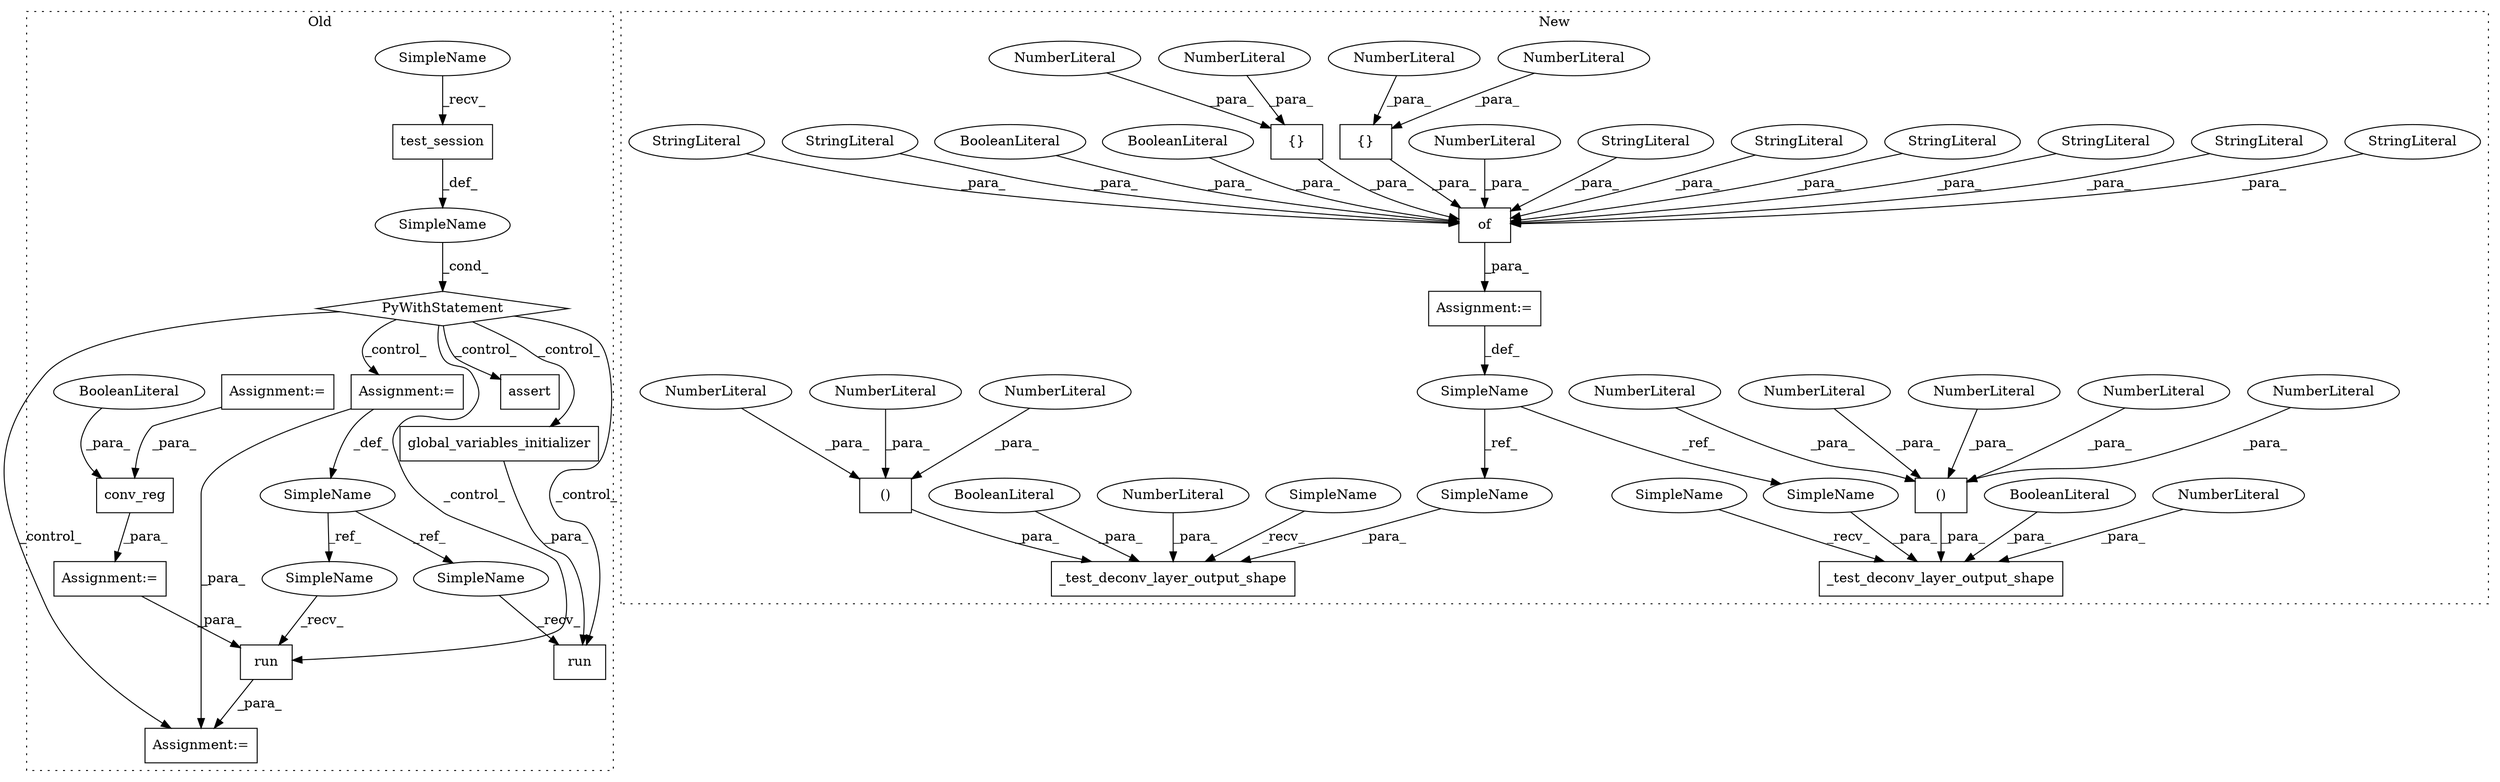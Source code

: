 digraph G {
subgraph cluster0 {
1 [label="run" a="32" s="7245,7261" l="4,1" shape="box"];
3 [label="Assignment:=" a="7" s="7239" l="1" shape="box"];
4 [label="Assignment:=" a="7" s="7068" l="1" shape="box"];
5 [label="Assignment:=" a="7" s="7162" l="4" shape="box"];
6 [label="run" a="32" s="7179,7224" l="4,1" shape="box"];
7 [label="PyWithStatement" a="104" s="7119,7148" l="10,2" shape="diamond"];
8 [label="SimpleName" a="42" s="7162" l="4" shape="ellipse"];
9 [label="SimpleName" a="42" s="" l="" shape="ellipse"];
10 [label="test_session" a="32" s="7134" l="14" shape="box"];
11 [label="global_variables_initializer" a="32" s="7194" l="30" shape="box"];
12 [label="Assignment:=" a="7" s="6927" l="1" shape="box"];
13 [label="assert" a="32" s="7275,7372" l="22,1" shape="box"];
18 [label="conv_reg" a="32" s="7069,7091" l="9,1" shape="box"];
19 [label="BooleanLiteral" a="9" s="7083" l="4" shape="ellipse"];
51 [label="SimpleName" a="42" s="7129" l="4" shape="ellipse"];
54 [label="SimpleName" a="42" s="7240" l="4" shape="ellipse"];
55 [label="SimpleName" a="42" s="7174" l="4" shape="ellipse"];
label = "Old";
style="dotted";
}
subgraph cluster1 {
2 [label="()" a="106" s="7253" l="61" shape="box"];
14 [label="NumberLiteral" a="34" s="7253" l="1" shape="ellipse"];
15 [label="NumberLiteral" a="34" s="7282" l="2" shape="ellipse"];
16 [label="NumberLiteral" a="34" s="7312" l="2" shape="ellipse"];
17 [label="NumberLiteral" a="34" s="7297" l="2" shape="ellipse"];
20 [label="_test_deconv_layer_output_shape" a="32" s="7202,7324" l="32,1" shape="box"];
21 [label="NumberLiteral" a="34" s="7321" l="3" shape="ellipse"];
22 [label="BooleanLiteral" a="9" s="7316" l="4" shape="ellipse"];
23 [label="_test_deconv_layer_output_shape" a="32" s="7336,7459" l="32,1" shape="box"];
24 [label="()" a="106" s="7387" l="61" shape="box"];
25 [label="NumberLiteral" a="34" s="7446" l="2" shape="ellipse"];
26 [label="NumberLiteral" a="34" s="7456" l="3" shape="ellipse"];
27 [label="of" a="32" s="7010,7190" l="3,1" shape="box"];
28 [label="BooleanLiteral" a="9" s="7450" l="5" shape="ellipse"];
29 [label="StringLiteral" a="45" s="7107" l="9" shape="ellipse"];
30 [label="StringLiteral" a="45" s="7134" l="7" shape="ellipse"];
31 [label="StringLiteral" a="45" s="7142" l="15" shape="ellipse"];
32 [label="StringLiteral" a="45" s="7013" l="15" shape="ellipse"];
33 [label="StringLiteral" a="45" s="7089" l="11" shape="ellipse"];
34 [label="StringLiteral" a="45" s="7032" l="13" shape="ellipse"];
35 [label="NumberLiteral" a="34" s="7029" l="2" shape="ellipse"];
36 [label="{}" a="4" s="7055,7061" l="1,1" shape="box"];
37 [label="NumberLiteral" a="34" s="7056" l="1" shape="ellipse"];
38 [label="NumberLiteral" a="34" s="7060" l="1" shape="ellipse"];
39 [label="{}" a="4" s="7081,7087" l="1,1" shape="box"];
40 [label="NumberLiteral" a="34" s="7086" l="1" shape="ellipse"];
41 [label="NumberLiteral" a="34" s="7084" l="1" shape="ellipse"];
42 [label="BooleanLiteral" a="9" s="7101" l="5" shape="ellipse"];
43 [label="BooleanLiteral" a="9" s="7117" l="4" shape="ellipse"];
44 [label="SimpleName" a="42" s="6994" l="11" shape="ellipse"];
45 [label="Assignment:=" a="7" s="7005" l="1" shape="box"];
46 [label="StringLiteral" a="45" s="7122" l="11" shape="ellipse"];
47 [label="StringLiteral" a="45" s="7063" l="8" shape="ellipse"];
48 [label="NumberLiteral" a="34" s="7401" l="2" shape="ellipse"];
49 [label="NumberLiteral" a="34" s="7431" l="2" shape="ellipse"];
50 [label="NumberLiteral" a="34" s="7267" l="2" shape="ellipse"];
52 [label="SimpleName" a="42" s="7236" l="11" shape="ellipse"];
53 [label="SimpleName" a="42" s="7370" l="11" shape="ellipse"];
56 [label="SimpleName" a="42" s="7331" l="4" shape="ellipse"];
57 [label="SimpleName" a="42" s="7197" l="4" shape="ellipse"];
label = "New";
style="dotted";
}
1 -> 3 [label="_para_"];
2 -> 20 [label="_para_"];
4 -> 1 [label="_para_"];
5 -> 3 [label="_para_"];
5 -> 8 [label="_def_"];
7 -> 6 [label="_control_"];
7 -> 13 [label="_control_"];
7 -> 11 [label="_control_"];
7 -> 3 [label="_control_"];
7 -> 1 [label="_control_"];
7 -> 5 [label="_control_"];
8 -> 55 [label="_ref_"];
8 -> 54 [label="_ref_"];
9 -> 7 [label="_cond_"];
10 -> 9 [label="_def_"];
11 -> 6 [label="_para_"];
12 -> 18 [label="_para_"];
14 -> 2 [label="_para_"];
15 -> 2 [label="_para_"];
16 -> 2 [label="_para_"];
17 -> 2 [label="_para_"];
18 -> 4 [label="_para_"];
19 -> 18 [label="_para_"];
21 -> 20 [label="_para_"];
22 -> 20 [label="_para_"];
24 -> 23 [label="_para_"];
25 -> 24 [label="_para_"];
26 -> 23 [label="_para_"];
27 -> 45 [label="_para_"];
28 -> 23 [label="_para_"];
29 -> 27 [label="_para_"];
30 -> 27 [label="_para_"];
31 -> 27 [label="_para_"];
32 -> 27 [label="_para_"];
33 -> 27 [label="_para_"];
34 -> 27 [label="_para_"];
35 -> 27 [label="_para_"];
36 -> 27 [label="_para_"];
37 -> 36 [label="_para_"];
38 -> 36 [label="_para_"];
39 -> 27 [label="_para_"];
40 -> 39 [label="_para_"];
41 -> 39 [label="_para_"];
42 -> 27 [label="_para_"];
43 -> 27 [label="_para_"];
44 -> 52 [label="_ref_"];
44 -> 53 [label="_ref_"];
45 -> 44 [label="_def_"];
46 -> 27 [label="_para_"];
47 -> 27 [label="_para_"];
48 -> 24 [label="_para_"];
49 -> 24 [label="_para_"];
50 -> 2 [label="_para_"];
51 -> 10 [label="_recv_"];
52 -> 20 [label="_para_"];
53 -> 23 [label="_para_"];
54 -> 1 [label="_recv_"];
55 -> 6 [label="_recv_"];
56 -> 23 [label="_recv_"];
57 -> 20 [label="_recv_"];
}